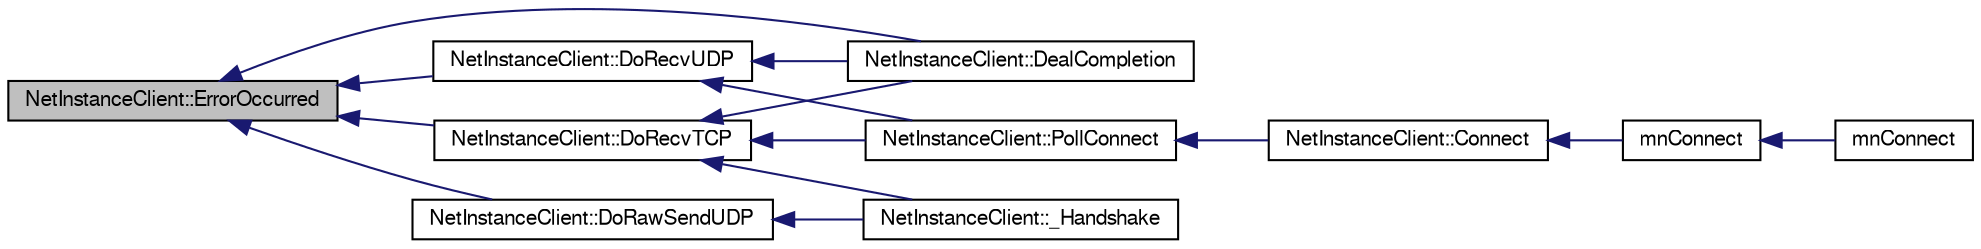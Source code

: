 digraph G
{
  edge [fontname="FreeSans",fontsize="10",labelfontname="FreeSans",labelfontsize="10"];
  node [fontname="FreeSans",fontsize="10",shape=record];
  rankdir=LR;
  Node1 [label="NetInstanceClient::ErrorOccurred",height=0.2,width=0.4,color="black", fillcolor="grey75", style="filled" fontcolor="black"];
  Node1 -> Node2 [dir=back,color="midnightblue",fontsize="10",style="solid",fontname="FreeSans"];
  Node2 [label="NetInstanceClient::DealCompletion",height=0.2,width=0.4,color="black", fillcolor="white", style="filled",URL="$class_net_instance_client.html#afd6827251b3afd659dd2a1e605dd4f5d"];
  Node1 -> Node3 [dir=back,color="midnightblue",fontsize="10",style="solid",fontname="FreeSans"];
  Node3 [label="NetInstanceClient::DoRawSendUDP",height=0.2,width=0.4,color="black", fillcolor="white", style="filled",URL="$class_net_instance_client.html#a44604d72abe620f617bf26c7fe497e70"];
  Node3 -> Node4 [dir=back,color="midnightblue",fontsize="10",style="solid",fontname="FreeSans"];
  Node4 [label="NetInstanceClient::_Handshake",height=0.2,width=0.4,color="black", fillcolor="white", style="filled",URL="$class_net_instance_client.html#a6e22c2ad45d20637c96205472b36fbd7"];
  Node1 -> Node5 [dir=back,color="midnightblue",fontsize="10",style="solid",fontname="FreeSans"];
  Node5 [label="NetInstanceClient::DoRecvTCP",height=0.2,width=0.4,color="black", fillcolor="white", style="filled",URL="$class_net_instance_client.html#aa7a320e67c52833c892d95f858714c16"];
  Node5 -> Node4 [dir=back,color="midnightblue",fontsize="10",style="solid",fontname="FreeSans"];
  Node5 -> Node2 [dir=back,color="midnightblue",fontsize="10",style="solid",fontname="FreeSans"];
  Node5 -> Node6 [dir=back,color="midnightblue",fontsize="10",style="solid",fontname="FreeSans"];
  Node6 [label="NetInstanceClient::PollConnect",height=0.2,width=0.4,color="black", fillcolor="white", style="filled",URL="$class_net_instance_client.html#a9f96ef6d39ce2b6a23e3a1f7fa13599f"];
  Node6 -> Node7 [dir=back,color="midnightblue",fontsize="10",style="solid",fontname="FreeSans"];
  Node7 [label="NetInstanceClient::Connect",height=0.2,width=0.4,color="black", fillcolor="white", style="filled",URL="$class_net_instance_client.html#aa4d84041c68b70e4a32c37d31311ca96"];
  Node7 -> Node8 [dir=back,color="midnightblue",fontsize="10",style="solid",fontname="FreeSans"];
  Node8 [label="mnConnect",height=0.2,width=0.4,color="black", fillcolor="white", style="filled",URL="$group__proc_commands.html#ga6ffd3536c34f39d9cacd3eb06cf41d79"];
  Node8 -> Node9 [dir=back,color="midnightblue",fontsize="10",style="solid",fontname="FreeSans"];
  Node9 [label="mnConnect",height=0.2,width=0.4,color="black", fillcolor="white", style="filled",URL="$group__proc_commands.html#ga601b506b062a594ea02a44502a7b4d0f"];
  Node1 -> Node10 [dir=back,color="midnightblue",fontsize="10",style="solid",fontname="FreeSans"];
  Node10 [label="NetInstanceClient::DoRecvUDP",height=0.2,width=0.4,color="black", fillcolor="white", style="filled",URL="$class_net_instance_client.html#abb7f3bdf61b0492b6c3db2bae0104a0f"];
  Node10 -> Node2 [dir=back,color="midnightblue",fontsize="10",style="solid",fontname="FreeSans"];
  Node10 -> Node6 [dir=back,color="midnightblue",fontsize="10",style="solid",fontname="FreeSans"];
}
